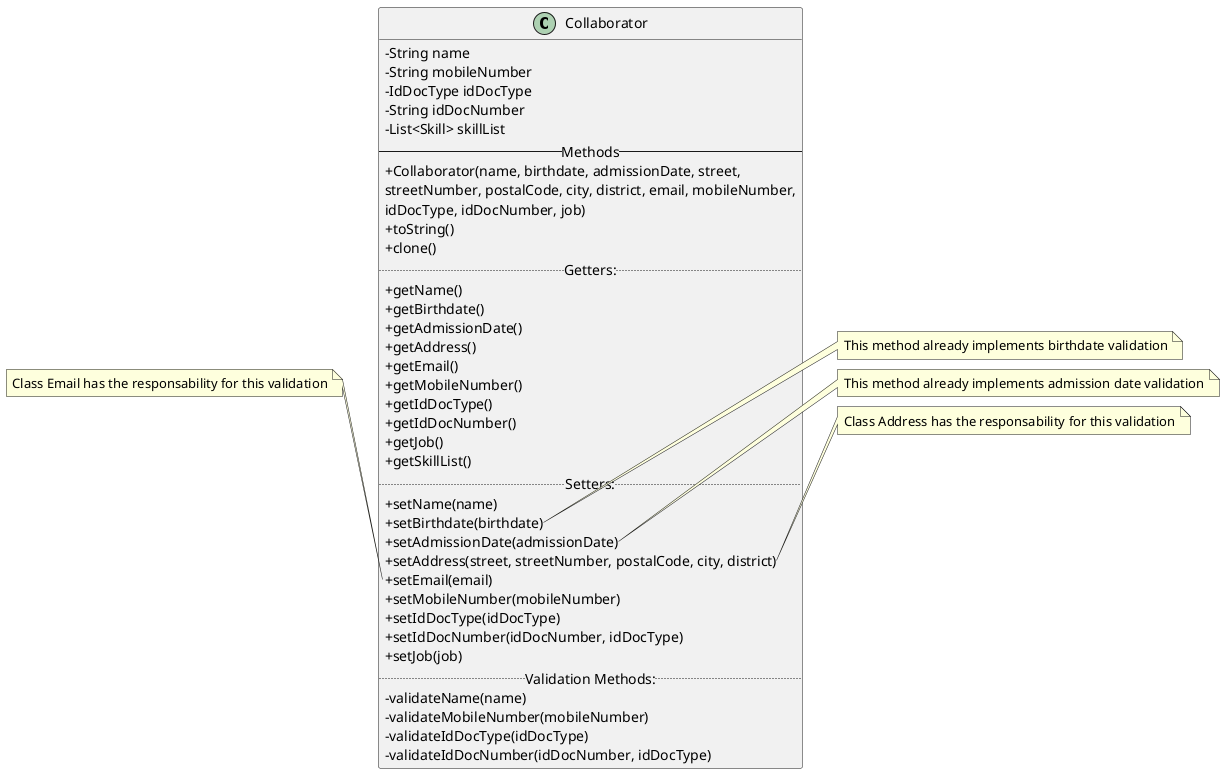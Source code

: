 @startuml
'skinparam monochrome true
skinparam packageStyle rectangle
skinparam shadowing false
skinparam linetype polyline
'skinparam linetype orto

skinparam classAttributeIconSize 0


class Collaborator {
     - String name
     - String mobileNumber
     - IdDocType idDocType
     - String idDocNumber
     - List<Skill> skillList
    -- Methods --
     + Collaborator(name, birthdate, admissionDate, street,\nstreetNumber, postalCode, city, district, email, mobileNumber,\nidDocType, idDocNumber, job)
     + toString()
     + clone()
    .. Getters: ..
     + getName()
     + getBirthdate()
     + getAdmissionDate()
     + getAddress()
     + getEmail()
     + getMobileNumber()
     + getIdDocType()
     + getIdDocNumber()
     + getJob()
     + getSkillList()
    .. Setters: ..
     + setName(name)
     + setBirthdate(birthdate)
     + setAdmissionDate(admissionDate)
     + setAddress(street, streetNumber, postalCode, city, district)
     + setEmail(email)
     + setMobileNumber(mobileNumber)
     + setIdDocType(idDocType)
     + setIdDocNumber(idDocNumber, idDocType)
     + setJob(job)
     .. Validation Methods: ..
     - validateName(name)
     - validateMobileNumber(mobileNumber)
     - validateIdDocType(idDocType)
     - validateIdDocNumber(idDocNumber, idDocType)
}
note right of Collaborator::setBirthdate
  This method already implements birthdate validation
end note

note right of Collaborator::setAdmissionDate
  This method already implements admission date validation
end note

note right of Collaborator::setAddress
  Class Address has the responsability for this validation
end note

note left of Collaborator::setEmail
  Class Email has the responsability for this validation
end note


@enduml